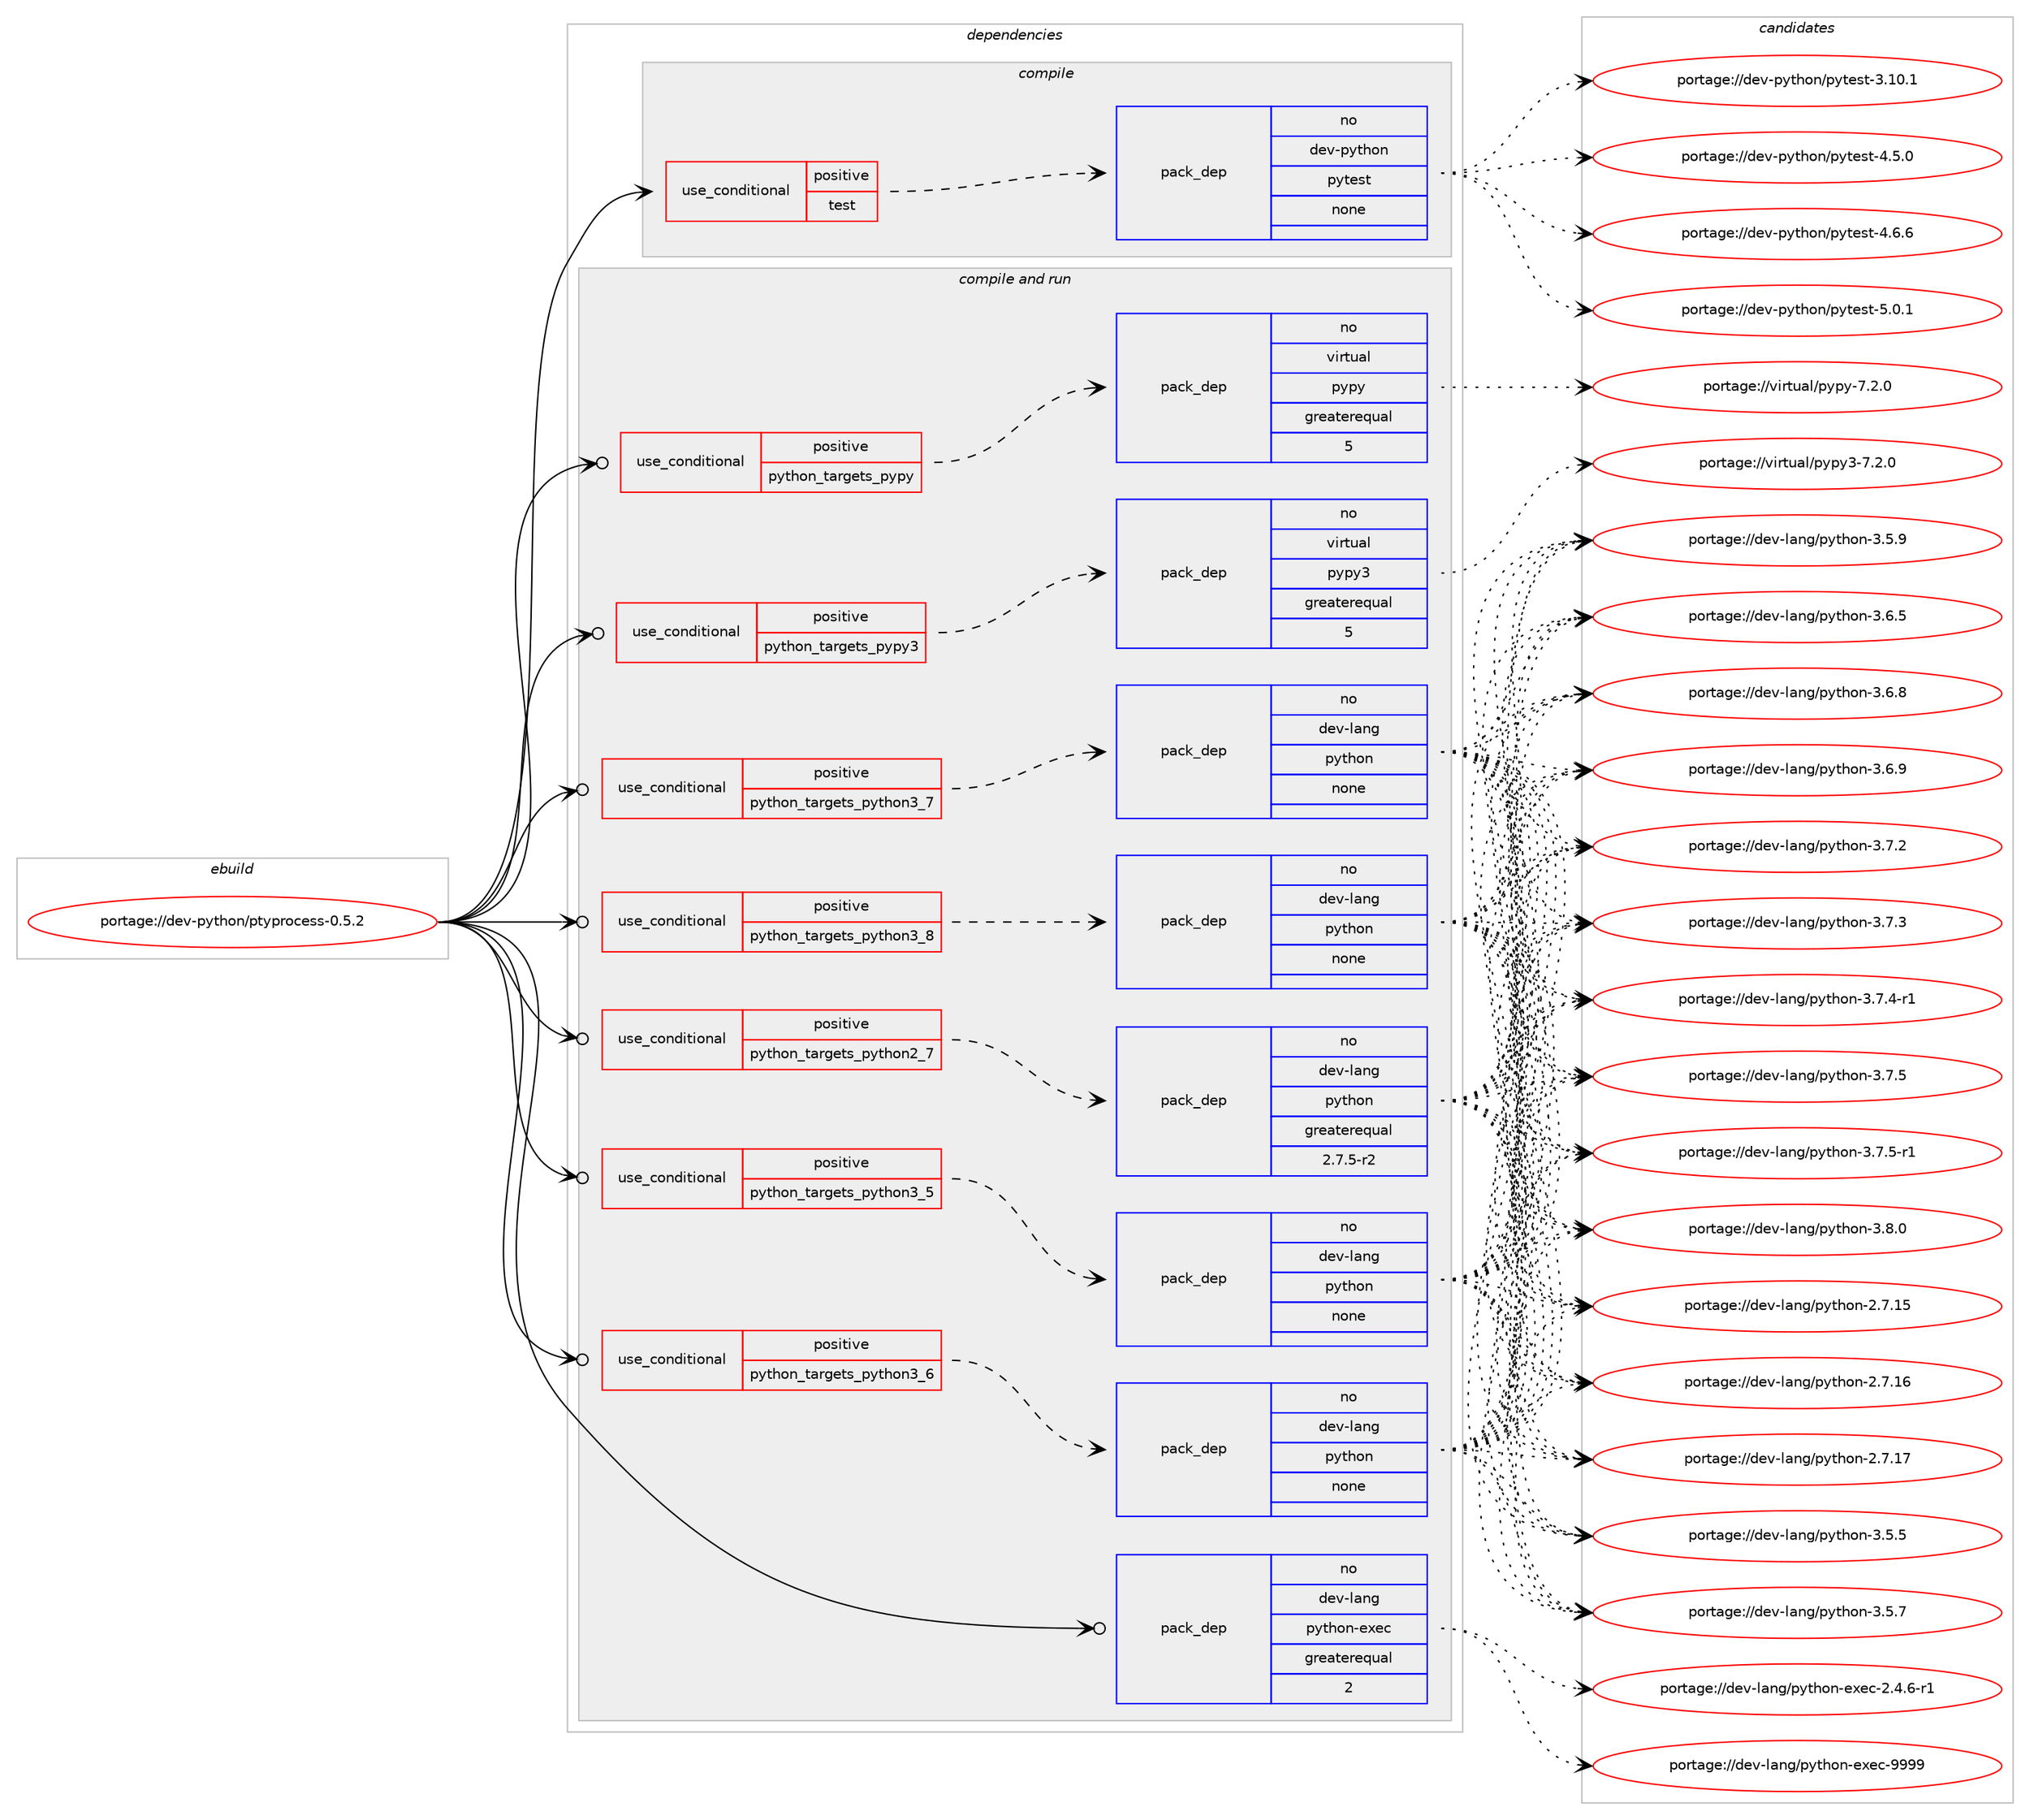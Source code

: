 digraph prolog {

# *************
# Graph options
# *************

newrank=true;
concentrate=true;
compound=true;
graph [rankdir=LR,fontname=Helvetica,fontsize=10,ranksep=1.5];#, ranksep=2.5, nodesep=0.2];
edge  [arrowhead=vee];
node  [fontname=Helvetica,fontsize=10];

# **********
# The ebuild
# **********

subgraph cluster_leftcol {
color=gray;
rank=same;
label=<<i>ebuild</i>>;
id [label="portage://dev-python/ptyprocess-0.5.2", color=red, width=4, href="../dev-python/ptyprocess-0.5.2.svg"];
}

# ****************
# The dependencies
# ****************

subgraph cluster_midcol {
color=gray;
label=<<i>dependencies</i>>;
subgraph cluster_compile {
fillcolor="#eeeeee";
style=filled;
label=<<i>compile</i>>;
subgraph cond34358 {
dependency158466 [label=<<TABLE BORDER="0" CELLBORDER="1" CELLSPACING="0" CELLPADDING="4"><TR><TD ROWSPAN="3" CELLPADDING="10">use_conditional</TD></TR><TR><TD>positive</TD></TR><TR><TD>test</TD></TR></TABLE>>, shape=none, color=red];
subgraph pack120743 {
dependency158467 [label=<<TABLE BORDER="0" CELLBORDER="1" CELLSPACING="0" CELLPADDING="4" WIDTH="220"><TR><TD ROWSPAN="6" CELLPADDING="30">pack_dep</TD></TR><TR><TD WIDTH="110">no</TD></TR><TR><TD>dev-python</TD></TR><TR><TD>pytest</TD></TR><TR><TD>none</TD></TR><TR><TD></TD></TR></TABLE>>, shape=none, color=blue];
}
dependency158466:e -> dependency158467:w [weight=20,style="dashed",arrowhead="vee"];
}
id:e -> dependency158466:w [weight=20,style="solid",arrowhead="vee"];
}
subgraph cluster_compileandrun {
fillcolor="#eeeeee";
style=filled;
label=<<i>compile and run</i>>;
subgraph cond34359 {
dependency158468 [label=<<TABLE BORDER="0" CELLBORDER="1" CELLSPACING="0" CELLPADDING="4"><TR><TD ROWSPAN="3" CELLPADDING="10">use_conditional</TD></TR><TR><TD>positive</TD></TR><TR><TD>python_targets_pypy</TD></TR></TABLE>>, shape=none, color=red];
subgraph pack120744 {
dependency158469 [label=<<TABLE BORDER="0" CELLBORDER="1" CELLSPACING="0" CELLPADDING="4" WIDTH="220"><TR><TD ROWSPAN="6" CELLPADDING="30">pack_dep</TD></TR><TR><TD WIDTH="110">no</TD></TR><TR><TD>virtual</TD></TR><TR><TD>pypy</TD></TR><TR><TD>greaterequal</TD></TR><TR><TD>5</TD></TR></TABLE>>, shape=none, color=blue];
}
dependency158468:e -> dependency158469:w [weight=20,style="dashed",arrowhead="vee"];
}
id:e -> dependency158468:w [weight=20,style="solid",arrowhead="odotvee"];
subgraph cond34360 {
dependency158470 [label=<<TABLE BORDER="0" CELLBORDER="1" CELLSPACING="0" CELLPADDING="4"><TR><TD ROWSPAN="3" CELLPADDING="10">use_conditional</TD></TR><TR><TD>positive</TD></TR><TR><TD>python_targets_pypy3</TD></TR></TABLE>>, shape=none, color=red];
subgraph pack120745 {
dependency158471 [label=<<TABLE BORDER="0" CELLBORDER="1" CELLSPACING="0" CELLPADDING="4" WIDTH="220"><TR><TD ROWSPAN="6" CELLPADDING="30">pack_dep</TD></TR><TR><TD WIDTH="110">no</TD></TR><TR><TD>virtual</TD></TR><TR><TD>pypy3</TD></TR><TR><TD>greaterequal</TD></TR><TR><TD>5</TD></TR></TABLE>>, shape=none, color=blue];
}
dependency158470:e -> dependency158471:w [weight=20,style="dashed",arrowhead="vee"];
}
id:e -> dependency158470:w [weight=20,style="solid",arrowhead="odotvee"];
subgraph cond34361 {
dependency158472 [label=<<TABLE BORDER="0" CELLBORDER="1" CELLSPACING="0" CELLPADDING="4"><TR><TD ROWSPAN="3" CELLPADDING="10">use_conditional</TD></TR><TR><TD>positive</TD></TR><TR><TD>python_targets_python2_7</TD></TR></TABLE>>, shape=none, color=red];
subgraph pack120746 {
dependency158473 [label=<<TABLE BORDER="0" CELLBORDER="1" CELLSPACING="0" CELLPADDING="4" WIDTH="220"><TR><TD ROWSPAN="6" CELLPADDING="30">pack_dep</TD></TR><TR><TD WIDTH="110">no</TD></TR><TR><TD>dev-lang</TD></TR><TR><TD>python</TD></TR><TR><TD>greaterequal</TD></TR><TR><TD>2.7.5-r2</TD></TR></TABLE>>, shape=none, color=blue];
}
dependency158472:e -> dependency158473:w [weight=20,style="dashed",arrowhead="vee"];
}
id:e -> dependency158472:w [weight=20,style="solid",arrowhead="odotvee"];
subgraph cond34362 {
dependency158474 [label=<<TABLE BORDER="0" CELLBORDER="1" CELLSPACING="0" CELLPADDING="4"><TR><TD ROWSPAN="3" CELLPADDING="10">use_conditional</TD></TR><TR><TD>positive</TD></TR><TR><TD>python_targets_python3_5</TD></TR></TABLE>>, shape=none, color=red];
subgraph pack120747 {
dependency158475 [label=<<TABLE BORDER="0" CELLBORDER="1" CELLSPACING="0" CELLPADDING="4" WIDTH="220"><TR><TD ROWSPAN="6" CELLPADDING="30">pack_dep</TD></TR><TR><TD WIDTH="110">no</TD></TR><TR><TD>dev-lang</TD></TR><TR><TD>python</TD></TR><TR><TD>none</TD></TR><TR><TD></TD></TR></TABLE>>, shape=none, color=blue];
}
dependency158474:e -> dependency158475:w [weight=20,style="dashed",arrowhead="vee"];
}
id:e -> dependency158474:w [weight=20,style="solid",arrowhead="odotvee"];
subgraph cond34363 {
dependency158476 [label=<<TABLE BORDER="0" CELLBORDER="1" CELLSPACING="0" CELLPADDING="4"><TR><TD ROWSPAN="3" CELLPADDING="10">use_conditional</TD></TR><TR><TD>positive</TD></TR><TR><TD>python_targets_python3_6</TD></TR></TABLE>>, shape=none, color=red];
subgraph pack120748 {
dependency158477 [label=<<TABLE BORDER="0" CELLBORDER="1" CELLSPACING="0" CELLPADDING="4" WIDTH="220"><TR><TD ROWSPAN="6" CELLPADDING="30">pack_dep</TD></TR><TR><TD WIDTH="110">no</TD></TR><TR><TD>dev-lang</TD></TR><TR><TD>python</TD></TR><TR><TD>none</TD></TR><TR><TD></TD></TR></TABLE>>, shape=none, color=blue];
}
dependency158476:e -> dependency158477:w [weight=20,style="dashed",arrowhead="vee"];
}
id:e -> dependency158476:w [weight=20,style="solid",arrowhead="odotvee"];
subgraph cond34364 {
dependency158478 [label=<<TABLE BORDER="0" CELLBORDER="1" CELLSPACING="0" CELLPADDING="4"><TR><TD ROWSPAN="3" CELLPADDING="10">use_conditional</TD></TR><TR><TD>positive</TD></TR><TR><TD>python_targets_python3_7</TD></TR></TABLE>>, shape=none, color=red];
subgraph pack120749 {
dependency158479 [label=<<TABLE BORDER="0" CELLBORDER="1" CELLSPACING="0" CELLPADDING="4" WIDTH="220"><TR><TD ROWSPAN="6" CELLPADDING="30">pack_dep</TD></TR><TR><TD WIDTH="110">no</TD></TR><TR><TD>dev-lang</TD></TR><TR><TD>python</TD></TR><TR><TD>none</TD></TR><TR><TD></TD></TR></TABLE>>, shape=none, color=blue];
}
dependency158478:e -> dependency158479:w [weight=20,style="dashed",arrowhead="vee"];
}
id:e -> dependency158478:w [weight=20,style="solid",arrowhead="odotvee"];
subgraph cond34365 {
dependency158480 [label=<<TABLE BORDER="0" CELLBORDER="1" CELLSPACING="0" CELLPADDING="4"><TR><TD ROWSPAN="3" CELLPADDING="10">use_conditional</TD></TR><TR><TD>positive</TD></TR><TR><TD>python_targets_python3_8</TD></TR></TABLE>>, shape=none, color=red];
subgraph pack120750 {
dependency158481 [label=<<TABLE BORDER="0" CELLBORDER="1" CELLSPACING="0" CELLPADDING="4" WIDTH="220"><TR><TD ROWSPAN="6" CELLPADDING="30">pack_dep</TD></TR><TR><TD WIDTH="110">no</TD></TR><TR><TD>dev-lang</TD></TR><TR><TD>python</TD></TR><TR><TD>none</TD></TR><TR><TD></TD></TR></TABLE>>, shape=none, color=blue];
}
dependency158480:e -> dependency158481:w [weight=20,style="dashed",arrowhead="vee"];
}
id:e -> dependency158480:w [weight=20,style="solid",arrowhead="odotvee"];
subgraph pack120751 {
dependency158482 [label=<<TABLE BORDER="0" CELLBORDER="1" CELLSPACING="0" CELLPADDING="4" WIDTH="220"><TR><TD ROWSPAN="6" CELLPADDING="30">pack_dep</TD></TR><TR><TD WIDTH="110">no</TD></TR><TR><TD>dev-lang</TD></TR><TR><TD>python-exec</TD></TR><TR><TD>greaterequal</TD></TR><TR><TD>2</TD></TR></TABLE>>, shape=none, color=blue];
}
id:e -> dependency158482:w [weight=20,style="solid",arrowhead="odotvee"];
}
subgraph cluster_run {
fillcolor="#eeeeee";
style=filled;
label=<<i>run</i>>;
}
}

# **************
# The candidates
# **************

subgraph cluster_choices {
rank=same;
color=gray;
label=<<i>candidates</i>>;

subgraph choice120743 {
color=black;
nodesep=1;
choiceportage100101118451121211161041111104711212111610111511645514649484649 [label="portage://dev-python/pytest-3.10.1", color=red, width=4,href="../dev-python/pytest-3.10.1.svg"];
choiceportage1001011184511212111610411111047112121116101115116455246534648 [label="portage://dev-python/pytest-4.5.0", color=red, width=4,href="../dev-python/pytest-4.5.0.svg"];
choiceportage1001011184511212111610411111047112121116101115116455246544654 [label="portage://dev-python/pytest-4.6.6", color=red, width=4,href="../dev-python/pytest-4.6.6.svg"];
choiceportage1001011184511212111610411111047112121116101115116455346484649 [label="portage://dev-python/pytest-5.0.1", color=red, width=4,href="../dev-python/pytest-5.0.1.svg"];
dependency158467:e -> choiceportage100101118451121211161041111104711212111610111511645514649484649:w [style=dotted,weight="100"];
dependency158467:e -> choiceportage1001011184511212111610411111047112121116101115116455246534648:w [style=dotted,weight="100"];
dependency158467:e -> choiceportage1001011184511212111610411111047112121116101115116455246544654:w [style=dotted,weight="100"];
dependency158467:e -> choiceportage1001011184511212111610411111047112121116101115116455346484649:w [style=dotted,weight="100"];
}
subgraph choice120744 {
color=black;
nodesep=1;
choiceportage1181051141161179710847112121112121455546504648 [label="portage://virtual/pypy-7.2.0", color=red, width=4,href="../virtual/pypy-7.2.0.svg"];
dependency158469:e -> choiceportage1181051141161179710847112121112121455546504648:w [style=dotted,weight="100"];
}
subgraph choice120745 {
color=black;
nodesep=1;
choiceportage118105114116117971084711212111212151455546504648 [label="portage://virtual/pypy3-7.2.0", color=red, width=4,href="../virtual/pypy3-7.2.0.svg"];
dependency158471:e -> choiceportage118105114116117971084711212111212151455546504648:w [style=dotted,weight="100"];
}
subgraph choice120746 {
color=black;
nodesep=1;
choiceportage10010111845108971101034711212111610411111045504655464953 [label="portage://dev-lang/python-2.7.15", color=red, width=4,href="../dev-lang/python-2.7.15.svg"];
choiceportage10010111845108971101034711212111610411111045504655464954 [label="portage://dev-lang/python-2.7.16", color=red, width=4,href="../dev-lang/python-2.7.16.svg"];
choiceportage10010111845108971101034711212111610411111045504655464955 [label="portage://dev-lang/python-2.7.17", color=red, width=4,href="../dev-lang/python-2.7.17.svg"];
choiceportage100101118451089711010347112121116104111110455146534653 [label="portage://dev-lang/python-3.5.5", color=red, width=4,href="../dev-lang/python-3.5.5.svg"];
choiceportage100101118451089711010347112121116104111110455146534655 [label="portage://dev-lang/python-3.5.7", color=red, width=4,href="../dev-lang/python-3.5.7.svg"];
choiceportage100101118451089711010347112121116104111110455146534657 [label="portage://dev-lang/python-3.5.9", color=red, width=4,href="../dev-lang/python-3.5.9.svg"];
choiceportage100101118451089711010347112121116104111110455146544653 [label="portage://dev-lang/python-3.6.5", color=red, width=4,href="../dev-lang/python-3.6.5.svg"];
choiceportage100101118451089711010347112121116104111110455146544656 [label="portage://dev-lang/python-3.6.8", color=red, width=4,href="../dev-lang/python-3.6.8.svg"];
choiceportage100101118451089711010347112121116104111110455146544657 [label="portage://dev-lang/python-3.6.9", color=red, width=4,href="../dev-lang/python-3.6.9.svg"];
choiceportage100101118451089711010347112121116104111110455146554650 [label="portage://dev-lang/python-3.7.2", color=red, width=4,href="../dev-lang/python-3.7.2.svg"];
choiceportage100101118451089711010347112121116104111110455146554651 [label="portage://dev-lang/python-3.7.3", color=red, width=4,href="../dev-lang/python-3.7.3.svg"];
choiceportage1001011184510897110103471121211161041111104551465546524511449 [label="portage://dev-lang/python-3.7.4-r1", color=red, width=4,href="../dev-lang/python-3.7.4-r1.svg"];
choiceportage100101118451089711010347112121116104111110455146554653 [label="portage://dev-lang/python-3.7.5", color=red, width=4,href="../dev-lang/python-3.7.5.svg"];
choiceportage1001011184510897110103471121211161041111104551465546534511449 [label="portage://dev-lang/python-3.7.5-r1", color=red, width=4,href="../dev-lang/python-3.7.5-r1.svg"];
choiceportage100101118451089711010347112121116104111110455146564648 [label="portage://dev-lang/python-3.8.0", color=red, width=4,href="../dev-lang/python-3.8.0.svg"];
dependency158473:e -> choiceportage10010111845108971101034711212111610411111045504655464953:w [style=dotted,weight="100"];
dependency158473:e -> choiceportage10010111845108971101034711212111610411111045504655464954:w [style=dotted,weight="100"];
dependency158473:e -> choiceportage10010111845108971101034711212111610411111045504655464955:w [style=dotted,weight="100"];
dependency158473:e -> choiceportage100101118451089711010347112121116104111110455146534653:w [style=dotted,weight="100"];
dependency158473:e -> choiceportage100101118451089711010347112121116104111110455146534655:w [style=dotted,weight="100"];
dependency158473:e -> choiceportage100101118451089711010347112121116104111110455146534657:w [style=dotted,weight="100"];
dependency158473:e -> choiceportage100101118451089711010347112121116104111110455146544653:w [style=dotted,weight="100"];
dependency158473:e -> choiceportage100101118451089711010347112121116104111110455146544656:w [style=dotted,weight="100"];
dependency158473:e -> choiceportage100101118451089711010347112121116104111110455146544657:w [style=dotted,weight="100"];
dependency158473:e -> choiceportage100101118451089711010347112121116104111110455146554650:w [style=dotted,weight="100"];
dependency158473:e -> choiceportage100101118451089711010347112121116104111110455146554651:w [style=dotted,weight="100"];
dependency158473:e -> choiceportage1001011184510897110103471121211161041111104551465546524511449:w [style=dotted,weight="100"];
dependency158473:e -> choiceportage100101118451089711010347112121116104111110455146554653:w [style=dotted,weight="100"];
dependency158473:e -> choiceportage1001011184510897110103471121211161041111104551465546534511449:w [style=dotted,weight="100"];
dependency158473:e -> choiceportage100101118451089711010347112121116104111110455146564648:w [style=dotted,weight="100"];
}
subgraph choice120747 {
color=black;
nodesep=1;
choiceportage10010111845108971101034711212111610411111045504655464953 [label="portage://dev-lang/python-2.7.15", color=red, width=4,href="../dev-lang/python-2.7.15.svg"];
choiceportage10010111845108971101034711212111610411111045504655464954 [label="portage://dev-lang/python-2.7.16", color=red, width=4,href="../dev-lang/python-2.7.16.svg"];
choiceportage10010111845108971101034711212111610411111045504655464955 [label="portage://dev-lang/python-2.7.17", color=red, width=4,href="../dev-lang/python-2.7.17.svg"];
choiceportage100101118451089711010347112121116104111110455146534653 [label="portage://dev-lang/python-3.5.5", color=red, width=4,href="../dev-lang/python-3.5.5.svg"];
choiceportage100101118451089711010347112121116104111110455146534655 [label="portage://dev-lang/python-3.5.7", color=red, width=4,href="../dev-lang/python-3.5.7.svg"];
choiceportage100101118451089711010347112121116104111110455146534657 [label="portage://dev-lang/python-3.5.9", color=red, width=4,href="../dev-lang/python-3.5.9.svg"];
choiceportage100101118451089711010347112121116104111110455146544653 [label="portage://dev-lang/python-3.6.5", color=red, width=4,href="../dev-lang/python-3.6.5.svg"];
choiceportage100101118451089711010347112121116104111110455146544656 [label="portage://dev-lang/python-3.6.8", color=red, width=4,href="../dev-lang/python-3.6.8.svg"];
choiceportage100101118451089711010347112121116104111110455146544657 [label="portage://dev-lang/python-3.6.9", color=red, width=4,href="../dev-lang/python-3.6.9.svg"];
choiceportage100101118451089711010347112121116104111110455146554650 [label="portage://dev-lang/python-3.7.2", color=red, width=4,href="../dev-lang/python-3.7.2.svg"];
choiceportage100101118451089711010347112121116104111110455146554651 [label="portage://dev-lang/python-3.7.3", color=red, width=4,href="../dev-lang/python-3.7.3.svg"];
choiceportage1001011184510897110103471121211161041111104551465546524511449 [label="portage://dev-lang/python-3.7.4-r1", color=red, width=4,href="../dev-lang/python-3.7.4-r1.svg"];
choiceportage100101118451089711010347112121116104111110455146554653 [label="portage://dev-lang/python-3.7.5", color=red, width=4,href="../dev-lang/python-3.7.5.svg"];
choiceportage1001011184510897110103471121211161041111104551465546534511449 [label="portage://dev-lang/python-3.7.5-r1", color=red, width=4,href="../dev-lang/python-3.7.5-r1.svg"];
choiceportage100101118451089711010347112121116104111110455146564648 [label="portage://dev-lang/python-3.8.0", color=red, width=4,href="../dev-lang/python-3.8.0.svg"];
dependency158475:e -> choiceportage10010111845108971101034711212111610411111045504655464953:w [style=dotted,weight="100"];
dependency158475:e -> choiceportage10010111845108971101034711212111610411111045504655464954:w [style=dotted,weight="100"];
dependency158475:e -> choiceportage10010111845108971101034711212111610411111045504655464955:w [style=dotted,weight="100"];
dependency158475:e -> choiceportage100101118451089711010347112121116104111110455146534653:w [style=dotted,weight="100"];
dependency158475:e -> choiceportage100101118451089711010347112121116104111110455146534655:w [style=dotted,weight="100"];
dependency158475:e -> choiceportage100101118451089711010347112121116104111110455146534657:w [style=dotted,weight="100"];
dependency158475:e -> choiceportage100101118451089711010347112121116104111110455146544653:w [style=dotted,weight="100"];
dependency158475:e -> choiceportage100101118451089711010347112121116104111110455146544656:w [style=dotted,weight="100"];
dependency158475:e -> choiceportage100101118451089711010347112121116104111110455146544657:w [style=dotted,weight="100"];
dependency158475:e -> choiceportage100101118451089711010347112121116104111110455146554650:w [style=dotted,weight="100"];
dependency158475:e -> choiceportage100101118451089711010347112121116104111110455146554651:w [style=dotted,weight="100"];
dependency158475:e -> choiceportage1001011184510897110103471121211161041111104551465546524511449:w [style=dotted,weight="100"];
dependency158475:e -> choiceportage100101118451089711010347112121116104111110455146554653:w [style=dotted,weight="100"];
dependency158475:e -> choiceportage1001011184510897110103471121211161041111104551465546534511449:w [style=dotted,weight="100"];
dependency158475:e -> choiceportage100101118451089711010347112121116104111110455146564648:w [style=dotted,weight="100"];
}
subgraph choice120748 {
color=black;
nodesep=1;
choiceportage10010111845108971101034711212111610411111045504655464953 [label="portage://dev-lang/python-2.7.15", color=red, width=4,href="../dev-lang/python-2.7.15.svg"];
choiceportage10010111845108971101034711212111610411111045504655464954 [label="portage://dev-lang/python-2.7.16", color=red, width=4,href="../dev-lang/python-2.7.16.svg"];
choiceportage10010111845108971101034711212111610411111045504655464955 [label="portage://dev-lang/python-2.7.17", color=red, width=4,href="../dev-lang/python-2.7.17.svg"];
choiceportage100101118451089711010347112121116104111110455146534653 [label="portage://dev-lang/python-3.5.5", color=red, width=4,href="../dev-lang/python-3.5.5.svg"];
choiceportage100101118451089711010347112121116104111110455146534655 [label="portage://dev-lang/python-3.5.7", color=red, width=4,href="../dev-lang/python-3.5.7.svg"];
choiceportage100101118451089711010347112121116104111110455146534657 [label="portage://dev-lang/python-3.5.9", color=red, width=4,href="../dev-lang/python-3.5.9.svg"];
choiceportage100101118451089711010347112121116104111110455146544653 [label="portage://dev-lang/python-3.6.5", color=red, width=4,href="../dev-lang/python-3.6.5.svg"];
choiceportage100101118451089711010347112121116104111110455146544656 [label="portage://dev-lang/python-3.6.8", color=red, width=4,href="../dev-lang/python-3.6.8.svg"];
choiceportage100101118451089711010347112121116104111110455146544657 [label="portage://dev-lang/python-3.6.9", color=red, width=4,href="../dev-lang/python-3.6.9.svg"];
choiceportage100101118451089711010347112121116104111110455146554650 [label="portage://dev-lang/python-3.7.2", color=red, width=4,href="../dev-lang/python-3.7.2.svg"];
choiceportage100101118451089711010347112121116104111110455146554651 [label="portage://dev-lang/python-3.7.3", color=red, width=4,href="../dev-lang/python-3.7.3.svg"];
choiceportage1001011184510897110103471121211161041111104551465546524511449 [label="portage://dev-lang/python-3.7.4-r1", color=red, width=4,href="../dev-lang/python-3.7.4-r1.svg"];
choiceportage100101118451089711010347112121116104111110455146554653 [label="portage://dev-lang/python-3.7.5", color=red, width=4,href="../dev-lang/python-3.7.5.svg"];
choiceportage1001011184510897110103471121211161041111104551465546534511449 [label="portage://dev-lang/python-3.7.5-r1", color=red, width=4,href="../dev-lang/python-3.7.5-r1.svg"];
choiceportage100101118451089711010347112121116104111110455146564648 [label="portage://dev-lang/python-3.8.0", color=red, width=4,href="../dev-lang/python-3.8.0.svg"];
dependency158477:e -> choiceportage10010111845108971101034711212111610411111045504655464953:w [style=dotted,weight="100"];
dependency158477:e -> choiceportage10010111845108971101034711212111610411111045504655464954:w [style=dotted,weight="100"];
dependency158477:e -> choiceportage10010111845108971101034711212111610411111045504655464955:w [style=dotted,weight="100"];
dependency158477:e -> choiceportage100101118451089711010347112121116104111110455146534653:w [style=dotted,weight="100"];
dependency158477:e -> choiceportage100101118451089711010347112121116104111110455146534655:w [style=dotted,weight="100"];
dependency158477:e -> choiceportage100101118451089711010347112121116104111110455146534657:w [style=dotted,weight="100"];
dependency158477:e -> choiceportage100101118451089711010347112121116104111110455146544653:w [style=dotted,weight="100"];
dependency158477:e -> choiceportage100101118451089711010347112121116104111110455146544656:w [style=dotted,weight="100"];
dependency158477:e -> choiceportage100101118451089711010347112121116104111110455146544657:w [style=dotted,weight="100"];
dependency158477:e -> choiceportage100101118451089711010347112121116104111110455146554650:w [style=dotted,weight="100"];
dependency158477:e -> choiceportage100101118451089711010347112121116104111110455146554651:w [style=dotted,weight="100"];
dependency158477:e -> choiceportage1001011184510897110103471121211161041111104551465546524511449:w [style=dotted,weight="100"];
dependency158477:e -> choiceportage100101118451089711010347112121116104111110455146554653:w [style=dotted,weight="100"];
dependency158477:e -> choiceportage1001011184510897110103471121211161041111104551465546534511449:w [style=dotted,weight="100"];
dependency158477:e -> choiceportage100101118451089711010347112121116104111110455146564648:w [style=dotted,weight="100"];
}
subgraph choice120749 {
color=black;
nodesep=1;
choiceportage10010111845108971101034711212111610411111045504655464953 [label="portage://dev-lang/python-2.7.15", color=red, width=4,href="../dev-lang/python-2.7.15.svg"];
choiceportage10010111845108971101034711212111610411111045504655464954 [label="portage://dev-lang/python-2.7.16", color=red, width=4,href="../dev-lang/python-2.7.16.svg"];
choiceportage10010111845108971101034711212111610411111045504655464955 [label="portage://dev-lang/python-2.7.17", color=red, width=4,href="../dev-lang/python-2.7.17.svg"];
choiceportage100101118451089711010347112121116104111110455146534653 [label="portage://dev-lang/python-3.5.5", color=red, width=4,href="../dev-lang/python-3.5.5.svg"];
choiceportage100101118451089711010347112121116104111110455146534655 [label="portage://dev-lang/python-3.5.7", color=red, width=4,href="../dev-lang/python-3.5.7.svg"];
choiceportage100101118451089711010347112121116104111110455146534657 [label="portage://dev-lang/python-3.5.9", color=red, width=4,href="../dev-lang/python-3.5.9.svg"];
choiceportage100101118451089711010347112121116104111110455146544653 [label="portage://dev-lang/python-3.6.5", color=red, width=4,href="../dev-lang/python-3.6.5.svg"];
choiceportage100101118451089711010347112121116104111110455146544656 [label="portage://dev-lang/python-3.6.8", color=red, width=4,href="../dev-lang/python-3.6.8.svg"];
choiceportage100101118451089711010347112121116104111110455146544657 [label="portage://dev-lang/python-3.6.9", color=red, width=4,href="../dev-lang/python-3.6.9.svg"];
choiceportage100101118451089711010347112121116104111110455146554650 [label="portage://dev-lang/python-3.7.2", color=red, width=4,href="../dev-lang/python-3.7.2.svg"];
choiceportage100101118451089711010347112121116104111110455146554651 [label="portage://dev-lang/python-3.7.3", color=red, width=4,href="../dev-lang/python-3.7.3.svg"];
choiceportage1001011184510897110103471121211161041111104551465546524511449 [label="portage://dev-lang/python-3.7.4-r1", color=red, width=4,href="../dev-lang/python-3.7.4-r1.svg"];
choiceportage100101118451089711010347112121116104111110455146554653 [label="portage://dev-lang/python-3.7.5", color=red, width=4,href="../dev-lang/python-3.7.5.svg"];
choiceportage1001011184510897110103471121211161041111104551465546534511449 [label="portage://dev-lang/python-3.7.5-r1", color=red, width=4,href="../dev-lang/python-3.7.5-r1.svg"];
choiceportage100101118451089711010347112121116104111110455146564648 [label="portage://dev-lang/python-3.8.0", color=red, width=4,href="../dev-lang/python-3.8.0.svg"];
dependency158479:e -> choiceportage10010111845108971101034711212111610411111045504655464953:w [style=dotted,weight="100"];
dependency158479:e -> choiceportage10010111845108971101034711212111610411111045504655464954:w [style=dotted,weight="100"];
dependency158479:e -> choiceportage10010111845108971101034711212111610411111045504655464955:w [style=dotted,weight="100"];
dependency158479:e -> choiceportage100101118451089711010347112121116104111110455146534653:w [style=dotted,weight="100"];
dependency158479:e -> choiceportage100101118451089711010347112121116104111110455146534655:w [style=dotted,weight="100"];
dependency158479:e -> choiceportage100101118451089711010347112121116104111110455146534657:w [style=dotted,weight="100"];
dependency158479:e -> choiceportage100101118451089711010347112121116104111110455146544653:w [style=dotted,weight="100"];
dependency158479:e -> choiceportage100101118451089711010347112121116104111110455146544656:w [style=dotted,weight="100"];
dependency158479:e -> choiceportage100101118451089711010347112121116104111110455146544657:w [style=dotted,weight="100"];
dependency158479:e -> choiceportage100101118451089711010347112121116104111110455146554650:w [style=dotted,weight="100"];
dependency158479:e -> choiceportage100101118451089711010347112121116104111110455146554651:w [style=dotted,weight="100"];
dependency158479:e -> choiceportage1001011184510897110103471121211161041111104551465546524511449:w [style=dotted,weight="100"];
dependency158479:e -> choiceportage100101118451089711010347112121116104111110455146554653:w [style=dotted,weight="100"];
dependency158479:e -> choiceportage1001011184510897110103471121211161041111104551465546534511449:w [style=dotted,weight="100"];
dependency158479:e -> choiceportage100101118451089711010347112121116104111110455146564648:w [style=dotted,weight="100"];
}
subgraph choice120750 {
color=black;
nodesep=1;
choiceportage10010111845108971101034711212111610411111045504655464953 [label="portage://dev-lang/python-2.7.15", color=red, width=4,href="../dev-lang/python-2.7.15.svg"];
choiceportage10010111845108971101034711212111610411111045504655464954 [label="portage://dev-lang/python-2.7.16", color=red, width=4,href="../dev-lang/python-2.7.16.svg"];
choiceportage10010111845108971101034711212111610411111045504655464955 [label="portage://dev-lang/python-2.7.17", color=red, width=4,href="../dev-lang/python-2.7.17.svg"];
choiceportage100101118451089711010347112121116104111110455146534653 [label="portage://dev-lang/python-3.5.5", color=red, width=4,href="../dev-lang/python-3.5.5.svg"];
choiceportage100101118451089711010347112121116104111110455146534655 [label="portage://dev-lang/python-3.5.7", color=red, width=4,href="../dev-lang/python-3.5.7.svg"];
choiceportage100101118451089711010347112121116104111110455146534657 [label="portage://dev-lang/python-3.5.9", color=red, width=4,href="../dev-lang/python-3.5.9.svg"];
choiceportage100101118451089711010347112121116104111110455146544653 [label="portage://dev-lang/python-3.6.5", color=red, width=4,href="../dev-lang/python-3.6.5.svg"];
choiceportage100101118451089711010347112121116104111110455146544656 [label="portage://dev-lang/python-3.6.8", color=red, width=4,href="../dev-lang/python-3.6.8.svg"];
choiceportage100101118451089711010347112121116104111110455146544657 [label="portage://dev-lang/python-3.6.9", color=red, width=4,href="../dev-lang/python-3.6.9.svg"];
choiceportage100101118451089711010347112121116104111110455146554650 [label="portage://dev-lang/python-3.7.2", color=red, width=4,href="../dev-lang/python-3.7.2.svg"];
choiceportage100101118451089711010347112121116104111110455146554651 [label="portage://dev-lang/python-3.7.3", color=red, width=4,href="../dev-lang/python-3.7.3.svg"];
choiceportage1001011184510897110103471121211161041111104551465546524511449 [label="portage://dev-lang/python-3.7.4-r1", color=red, width=4,href="../dev-lang/python-3.7.4-r1.svg"];
choiceportage100101118451089711010347112121116104111110455146554653 [label="portage://dev-lang/python-3.7.5", color=red, width=4,href="../dev-lang/python-3.7.5.svg"];
choiceportage1001011184510897110103471121211161041111104551465546534511449 [label="portage://dev-lang/python-3.7.5-r1", color=red, width=4,href="../dev-lang/python-3.7.5-r1.svg"];
choiceportage100101118451089711010347112121116104111110455146564648 [label="portage://dev-lang/python-3.8.0", color=red, width=4,href="../dev-lang/python-3.8.0.svg"];
dependency158481:e -> choiceportage10010111845108971101034711212111610411111045504655464953:w [style=dotted,weight="100"];
dependency158481:e -> choiceportage10010111845108971101034711212111610411111045504655464954:w [style=dotted,weight="100"];
dependency158481:e -> choiceportage10010111845108971101034711212111610411111045504655464955:w [style=dotted,weight="100"];
dependency158481:e -> choiceportage100101118451089711010347112121116104111110455146534653:w [style=dotted,weight="100"];
dependency158481:e -> choiceportage100101118451089711010347112121116104111110455146534655:w [style=dotted,weight="100"];
dependency158481:e -> choiceportage100101118451089711010347112121116104111110455146534657:w [style=dotted,weight="100"];
dependency158481:e -> choiceportage100101118451089711010347112121116104111110455146544653:w [style=dotted,weight="100"];
dependency158481:e -> choiceportage100101118451089711010347112121116104111110455146544656:w [style=dotted,weight="100"];
dependency158481:e -> choiceportage100101118451089711010347112121116104111110455146544657:w [style=dotted,weight="100"];
dependency158481:e -> choiceportage100101118451089711010347112121116104111110455146554650:w [style=dotted,weight="100"];
dependency158481:e -> choiceportage100101118451089711010347112121116104111110455146554651:w [style=dotted,weight="100"];
dependency158481:e -> choiceportage1001011184510897110103471121211161041111104551465546524511449:w [style=dotted,weight="100"];
dependency158481:e -> choiceportage100101118451089711010347112121116104111110455146554653:w [style=dotted,weight="100"];
dependency158481:e -> choiceportage1001011184510897110103471121211161041111104551465546534511449:w [style=dotted,weight="100"];
dependency158481:e -> choiceportage100101118451089711010347112121116104111110455146564648:w [style=dotted,weight="100"];
}
subgraph choice120751 {
color=black;
nodesep=1;
choiceportage10010111845108971101034711212111610411111045101120101994550465246544511449 [label="portage://dev-lang/python-exec-2.4.6-r1", color=red, width=4,href="../dev-lang/python-exec-2.4.6-r1.svg"];
choiceportage10010111845108971101034711212111610411111045101120101994557575757 [label="portage://dev-lang/python-exec-9999", color=red, width=4,href="../dev-lang/python-exec-9999.svg"];
dependency158482:e -> choiceportage10010111845108971101034711212111610411111045101120101994550465246544511449:w [style=dotted,weight="100"];
dependency158482:e -> choiceportage10010111845108971101034711212111610411111045101120101994557575757:w [style=dotted,weight="100"];
}
}

}
